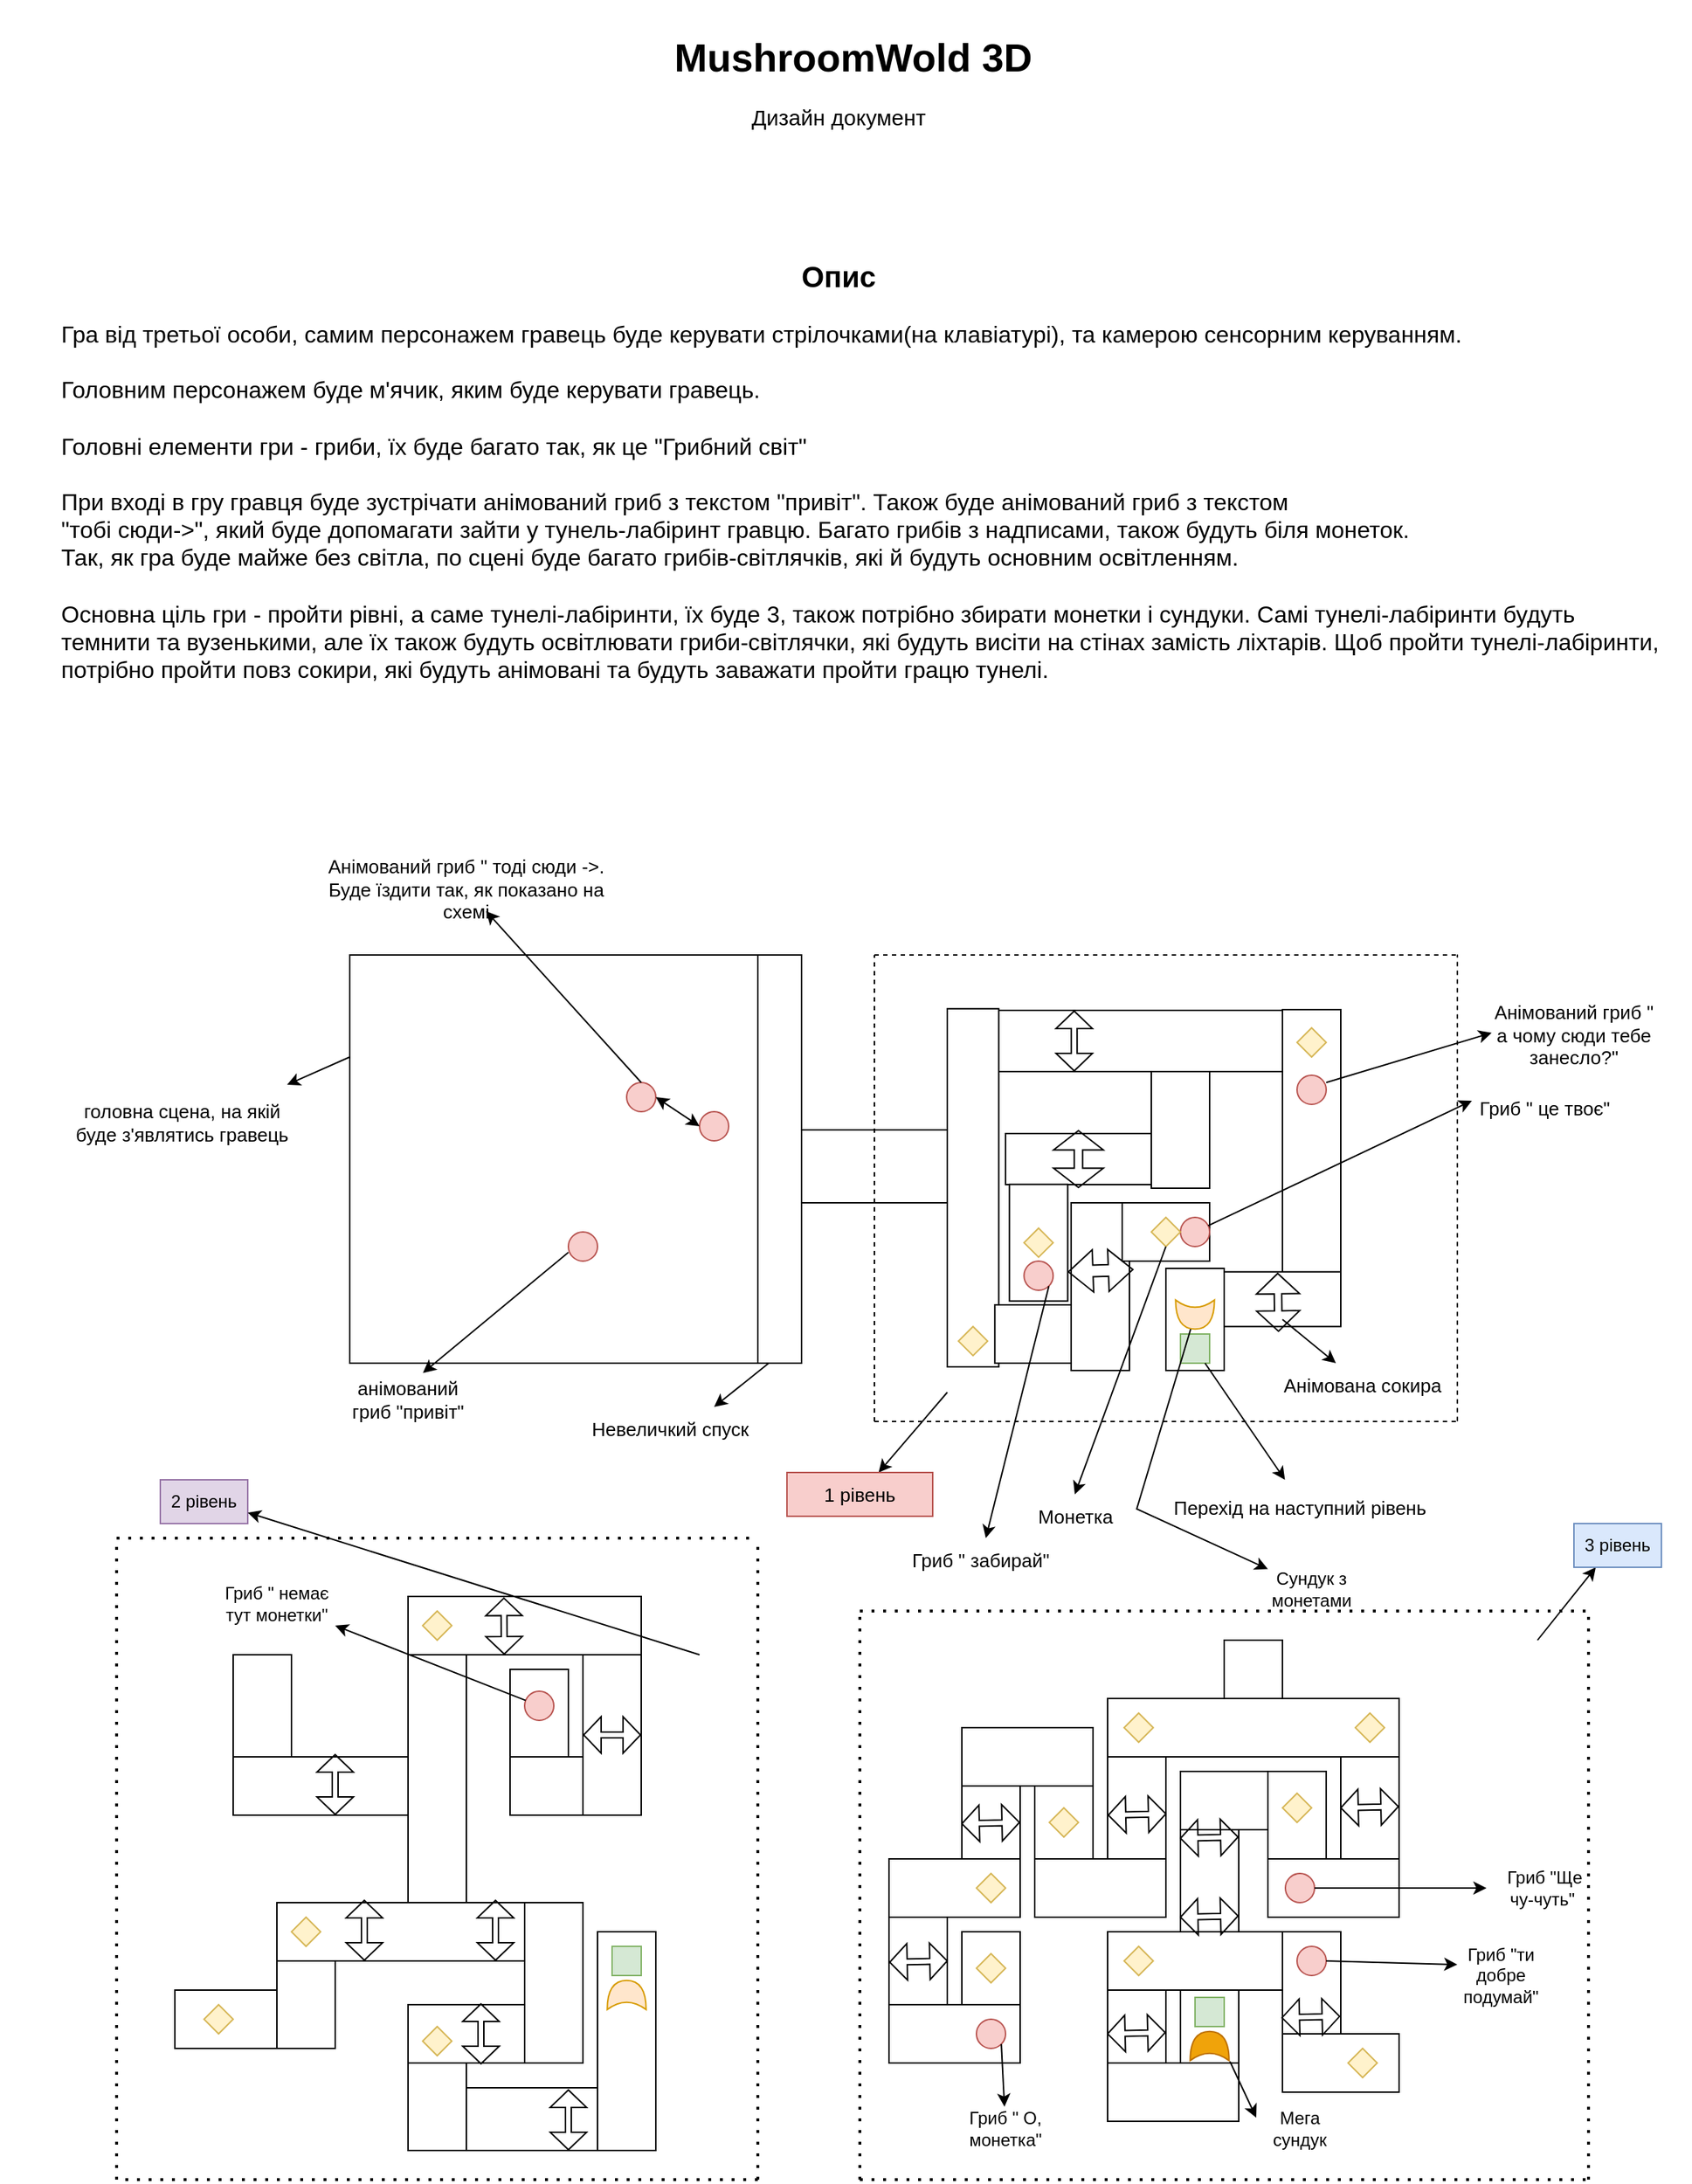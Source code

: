 <mxfile version="20.3.0" type="device"><diagram id="hk_jFiQGA3fnHgNuWJDx" name="Основне"><mxGraphModel dx="1422" dy="865" grid="1" gridSize="10" guides="1" tooltips="1" connect="1" arrows="1" fold="1" page="1" pageScale="1" pageWidth="1200" pageHeight="1600" background="none" math="0" shadow="0"><root><mxCell id="0"/><mxCell id="1" parent="0"/><mxCell id="L-1aXi9yGJVHeCniNdo0-119" value="" style="rounded=0;whiteSpace=wrap;html=1;" vertex="1" parent="1"><mxGeometry x="685" y="758" width="197" height="42" as="geometry"/></mxCell><mxCell id="Vra5WEixRsmqtFBueTTN-5" value="&lt;h1&gt;&lt;font style=&quot;font-size: 27px;&quot;&gt;MushroomWold 3D&lt;/font&gt;&lt;/h1&gt;" style="text;html=1;align=center;verticalAlign=middle;resizable=0;points=[];autosize=1;" parent="1" vertex="1"><mxGeometry x="450" y="65" width="270" height="80" as="geometry"/></mxCell><mxCell id="Vra5WEixRsmqtFBueTTN-6" value="&lt;h2&gt;&lt;font style=&quot;font-size: 20px;&quot;&gt;Опис&lt;/font&gt;&lt;/h2&gt;" style="text;html=1;align=center;verticalAlign=middle;resizable=0;points=[];autosize=1;strokeColor=none;fillColor=none;" parent="1" vertex="1"><mxGeometry x="540" y="220" width="70" height="70" as="geometry"/></mxCell><mxCell id="Vra5WEixRsmqtFBueTTN-7" value="&lt;span style=&quot;font-size: 16px;&quot;&gt;Гра від третьої особи, самим персонажем гравець буде керувати стрілочками(на клавіатурі), та камерою сенсорним керуванням.&amp;nbsp;&lt;br&gt;&lt;br&gt;&lt;/span&gt;&lt;div style=&quot;&quot;&gt;&lt;span style=&quot;font-size: 16px; background-color: initial;&quot;&gt;Головним персонажем буде м'ячик, яким буде керувати гравець.&amp;nbsp;&lt;/span&gt;&lt;/div&gt;&lt;font style=&quot;&quot;&gt;&lt;div style=&quot;font-size: 16px;&quot;&gt;&lt;span style=&quot;background-color: initial;&quot;&gt;&lt;br&gt;&lt;/span&gt;&lt;/div&gt;&lt;span style=&quot;font-size: 16px;&quot;&gt;Головні елементи гри - гриби, їх буде багато так, як це &quot;Грибний світ&quot;&lt;br&gt;&lt;br&gt;&lt;/span&gt;&lt;div style=&quot;font-size: 16px;&quot;&gt;&lt;span style=&quot;background-color: initial;&quot;&gt;П&lt;/span&gt;&lt;span style=&quot;background-color: initial;&quot;&gt;ри вході в гру гравця&amp;nbsp;&lt;/span&gt;&lt;span style=&quot;background-color: initial;&quot;&gt;буде зустрічати анімований гриб з текстом &quot;привіт&quot;. Також буде анімований гриб з текстом&lt;/span&gt;&lt;/div&gt;&lt;div style=&quot;font-size: 16px;&quot;&gt;&lt;span style=&quot;background-color: initial;&quot;&gt;&quot;тобі сюди-&amp;gt;&quot;, який буде допомагати зайти у тунель-лабіринт гравцю. Багато грибів з надписами, також будуть біля монеток.&amp;nbsp;&lt;/span&gt;&lt;/div&gt;&lt;div style=&quot;font-size: 16px;&quot;&gt;&lt;span style=&quot;background-color: initial;&quot;&gt;Так, як гра буде майже без світла, по сцені буде багато грибів-світлячків, які й будуть&amp;nbsp;&lt;/span&gt;&lt;span style=&quot;background-color: initial;&quot;&gt;основним освітленням.&amp;nbsp;&lt;/span&gt;&lt;/div&gt;&lt;div style=&quot;font-size: 16px;&quot;&gt;&lt;span style=&quot;background-color: initial;&quot;&gt;&lt;br&gt;&lt;/span&gt;&lt;/div&gt;&lt;div style=&quot;font-size: 16px;&quot;&gt;&lt;span style=&quot;background-color: initial;&quot;&gt;Основна ціль гри - пройти рівні,&amp;nbsp;&lt;/span&gt;&lt;span style=&quot;background-color: initial;&quot;&gt;а саме тунелі-лабіринти, їх буде 3, також потрібно збирати монетки і сундуки. Самі тунелі-лабіринти будуть&amp;nbsp;&lt;/span&gt;&lt;/div&gt;&lt;div style=&quot;font-size: 16px;&quot;&gt;&lt;span style=&quot;background-color: initial;&quot;&gt;темнити та вузенькими, але їх також будуть освітлювати&amp;nbsp;&lt;/span&gt;&lt;span style=&quot;background-color: initial;&quot;&gt;гриби-світлячки, які будуть висіти на стінах замість ліхтарів. Щоб пройти тунелі-лабіринти,&amp;nbsp;&lt;/span&gt;&lt;/div&gt;&lt;div style=&quot;font-size: 16px;&quot;&gt;&lt;span style=&quot;background-color: initial;&quot;&gt;потрібно пройти повз сокири, які будуть анімовані та будуть&amp;nbsp;&lt;/span&gt;&lt;span style=&quot;background-color: initial;&quot;&gt;заважати пройти грацю тунелі.&amp;nbsp;&lt;/span&gt;&lt;/div&gt;&lt;div style=&quot;font-size: 16px;&quot;&gt;&lt;span style=&quot;background-color: initial;&quot;&gt;&lt;br&gt;&lt;/span&gt;&lt;/div&gt;&lt;div style=&quot;font-size: 16px;&quot;&gt;&lt;br&gt;&lt;/div&gt;&lt;div style=&quot;&quot;&gt;&lt;span style=&quot;font-size: 16px;&quot;&gt;&lt;br&gt;&lt;/span&gt;&lt;/div&gt;&lt;div style=&quot;&quot;&gt;&lt;br&gt;&lt;/div&gt;&lt;/font&gt;" style="text;html=1;align=left;verticalAlign=middle;resizable=0;points=[];autosize=1;strokeColor=none;fillColor=none;perimeterSpacing=1;strokeWidth=4;" parent="1" vertex="1"><mxGeometry x="40" y="280" width="1120" height="330" as="geometry"/></mxCell><mxCell id="Kgt8xHqSm8C19GD0FVf1-1" value="&lt;font style=&quot;font-size: 15px;&quot;&gt;Дизайн документ&lt;/font&gt;" style="text;html=1;strokeColor=none;fillColor=none;align=center;verticalAlign=middle;whiteSpace=wrap;rounded=0;rotation=0;" parent="1" vertex="1"><mxGeometry x="512.5" y="130" width="125" height="30" as="geometry"/></mxCell><mxCell id="p2MWGLM-fJUl-QQl_sbs-2" value="" style="whiteSpace=wrap;html=1;fontSize=27;" parent="1" vertex="1"><mxGeometry x="240" y="720" width="280" height="280" as="geometry"/></mxCell><mxCell id="p2MWGLM-fJUl-QQl_sbs-3" value="&lt;font style=&quot;font-size: 13px;&quot;&gt;головна сцена, на якій&lt;br style=&quot;font-size: 13px;&quot;&gt;буде з'являтись гравець&lt;/font&gt;" style="text;html=1;strokeColor=none;fillColor=none;align=center;verticalAlign=middle;whiteSpace=wrap;rounded=0;fontSize=13;" parent="1" vertex="1"><mxGeometry y="807.05" width="250" height="55" as="geometry"/></mxCell><mxCell id="p2MWGLM-fJUl-QQl_sbs-4" value="" style="whiteSpace=wrap;html=1;fontSize=27;" parent="1" vertex="1"><mxGeometry x="520" y="720" width="30" height="280" as="geometry"/></mxCell><mxCell id="p2MWGLM-fJUl-QQl_sbs-5" value="" style="whiteSpace=wrap;html=1;fontSize=27;" parent="1" vertex="1"><mxGeometry x="550" y="840" width="100" height="50" as="geometry"/></mxCell><mxCell id="p2MWGLM-fJUl-QQl_sbs-6" value="" style="whiteSpace=wrap;html=1;fontSize=27;rotation=-90;" parent="1" vertex="1"><mxGeometry x="544.85" y="862.05" width="245.62" height="35.3" as="geometry"/></mxCell><mxCell id="p2MWGLM-fJUl-QQl_sbs-8" value="" style="whiteSpace=wrap;html=1;fontSize=27;" parent="1" vertex="1"><mxGeometry x="682.65" y="960" width="60" height="40" as="geometry"/></mxCell><mxCell id="p2MWGLM-fJUl-QQl_sbs-9" value="" style="whiteSpace=wrap;html=1;fontSize=27;rotation=-90;" parent="1" vertex="1"><mxGeometry x="697.5" y="927.5" width="115" height="40" as="geometry"/></mxCell><mxCell id="p2MWGLM-fJUl-QQl_sbs-11" value="" style="shape=flexArrow;endArrow=classic;startArrow=classic;html=1;rounded=0;fontSize=27;entryX=0.602;entryY=1.071;entryDx=0;entryDy=0;entryPerimeter=0;exitX=0.25;exitY=1;exitDx=0;exitDy=0;width=8;startSize=5.269;endSize=5.269;endWidth=19.755;" parent="1" source="p2MWGLM-fJUl-QQl_sbs-15" target="p2MWGLM-fJUl-QQl_sbs-9" edge="1"><mxGeometry width="100" height="100" relative="1" as="geometry"><mxPoint x="730" y="940" as="sourcePoint"/><mxPoint x="780" y="932" as="targetPoint"/></mxGeometry></mxCell><mxCell id="p2MWGLM-fJUl-QQl_sbs-12" value="" style="whiteSpace=wrap;html=1;fontSize=27;" parent="1" vertex="1"><mxGeometry x="770" y="890" width="60" height="40" as="geometry"/></mxCell><mxCell id="p2MWGLM-fJUl-QQl_sbs-14" value="" style="whiteSpace=wrap;html=1;fontSize=27;" parent="1" vertex="1"><mxGeometry x="690" y="842.5" width="100" height="35" as="geometry"/></mxCell><mxCell id="p2MWGLM-fJUl-QQl_sbs-15" value="" style="whiteSpace=wrap;html=1;fontSize=27;rotation=-90;" parent="1" vertex="1"><mxGeometry x="672.65" y="897.35" width="80" height="40" as="geometry"/></mxCell><mxCell id="p2MWGLM-fJUl-QQl_sbs-16" value="" style="whiteSpace=wrap;html=1;fontSize=27;rotation=-90;" parent="1" vertex="1"><mxGeometry x="810" y="827.5" width="180" height="40" as="geometry"/></mxCell><mxCell id="p2MWGLM-fJUl-QQl_sbs-17" value="" style="whiteSpace=wrap;html=1;fontSize=27;" parent="1" vertex="1"><mxGeometry x="840" y="937.35" width="80" height="37.5" as="geometry"/></mxCell><mxCell id="p2MWGLM-fJUl-QQl_sbs-18" value="" style="whiteSpace=wrap;html=1;fontSize=27;rotation=-90;" parent="1" vertex="1"><mxGeometry x="785" y="950" width="70" height="40" as="geometry"/></mxCell><mxCell id="p2MWGLM-fJUl-QQl_sbs-19" value="" style="whiteSpace=wrap;html=1;aspect=fixed;fontSize=27;fillColor=#d5e8d4;strokeColor=#82b366;" parent="1" vertex="1"><mxGeometry x="810" y="980" width="20" height="20" as="geometry"/></mxCell><mxCell id="p2MWGLM-fJUl-QQl_sbs-20" value="" style="endArrow=classic;html=1;rounded=0;fontSize=27;" parent="1" source="p2MWGLM-fJUl-QQl_sbs-19" target="p2MWGLM-fJUl-QQl_sbs-21" edge="1"><mxGeometry width="50" height="50" relative="1" as="geometry"><mxPoint x="820" y="1040" as="sourcePoint"/><mxPoint x="860" y="1080" as="targetPoint"/></mxGeometry></mxCell><mxCell id="p2MWGLM-fJUl-QQl_sbs-21" value="&lt;font style=&quot;font-size: 13px;&quot;&gt;Перехід на наступний рівень&lt;/font&gt;" style="text;html=1;strokeColor=none;fillColor=none;align=center;verticalAlign=middle;whiteSpace=wrap;rounded=0;fontSize=27;" parent="1" vertex="1"><mxGeometry x="800" y="1080" width="184" height="30" as="geometry"/></mxCell><mxCell id="p2MWGLM-fJUl-QQl_sbs-22" value="" style="shape=flexArrow;endArrow=classic;startArrow=classic;html=1;rounded=0;fontSize=13;endWidth=27.429;endSize=4.097;startWidth=27.429;startSize=4.097;width=5.714;" parent="1" edge="1"><mxGeometry width="100" height="100" relative="1" as="geometry"><mxPoint x="740" y="880" as="sourcePoint"/><mxPoint x="740" y="840" as="targetPoint"/></mxGeometry></mxCell><mxCell id="p2MWGLM-fJUl-QQl_sbs-23" value="" style="shape=flexArrow;endArrow=classic;startArrow=classic;html=1;rounded=0;fontSize=13;entryX=0.459;entryY=0.017;entryDx=0;entryDy=0;entryPerimeter=0;exitX=0.466;exitY=1.099;exitDx=0;exitDy=0;exitPerimeter=0;endWidth=23.429;endSize=4.32;startWidth=23.429;startSize=4.32;width=5.143;" parent="1" source="p2MWGLM-fJUl-QQl_sbs-17" target="p2MWGLM-fJUl-QQl_sbs-17" edge="1"><mxGeometry width="100" height="100" relative="1" as="geometry"><mxPoint x="710" y="950" as="sourcePoint"/><mxPoint x="810" y="850" as="targetPoint"/></mxGeometry></mxCell><mxCell id="p2MWGLM-fJUl-QQl_sbs-24" value="" style="endArrow=classic;html=1;rounded=0;fontSize=13;" parent="1" target="p2MWGLM-fJUl-QQl_sbs-25" edge="1"><mxGeometry width="50" height="50" relative="1" as="geometry"><mxPoint x="880" y="970" as="sourcePoint"/><mxPoint x="930" y="1020" as="targetPoint"/></mxGeometry></mxCell><mxCell id="p2MWGLM-fJUl-QQl_sbs-25" value="Анімована сокира" style="text;html=1;strokeColor=none;fillColor=none;align=center;verticalAlign=middle;whiteSpace=wrap;rounded=0;fontSize=13;" parent="1" vertex="1"><mxGeometry x="870" y="1000" width="130" height="30" as="geometry"/></mxCell><mxCell id="p2MWGLM-fJUl-QQl_sbs-26" value="" style="endArrow=none;dashed=1;html=1;rounded=0;fontSize=13;" parent="1" edge="1"><mxGeometry width="50" height="50" relative="1" as="geometry"><mxPoint x="600" y="1040" as="sourcePoint"/><mxPoint x="600" y="720" as="targetPoint"/></mxGeometry></mxCell><mxCell id="p2MWGLM-fJUl-QQl_sbs-27" value="" style="endArrow=none;dashed=1;html=1;rounded=0;fontSize=13;" parent="1" edge="1"><mxGeometry width="50" height="50" relative="1" as="geometry"><mxPoint x="600" y="1040" as="sourcePoint"/><mxPoint x="1000" y="1040" as="targetPoint"/></mxGeometry></mxCell><mxCell id="p2MWGLM-fJUl-QQl_sbs-28" value="" style="endArrow=none;dashed=1;html=1;rounded=0;fontSize=13;" parent="1" edge="1"><mxGeometry width="50" height="50" relative="1" as="geometry"><mxPoint x="1000" y="1039.7" as="sourcePoint"/><mxPoint x="1000" y="719.7" as="targetPoint"/></mxGeometry></mxCell><mxCell id="p2MWGLM-fJUl-QQl_sbs-29" value="" style="endArrow=none;dashed=1;html=1;rounded=0;fontSize=13;" parent="1" edge="1"><mxGeometry width="50" height="50" relative="1" as="geometry"><mxPoint x="600" y="720" as="sourcePoint"/><mxPoint x="1000" y="720" as="targetPoint"/></mxGeometry></mxCell><mxCell id="p2MWGLM-fJUl-QQl_sbs-30" value="" style="endArrow=classic;html=1;rounded=0;fontSize=13;" parent="1" target="p2MWGLM-fJUl-QQl_sbs-31" edge="1"><mxGeometry width="50" height="50" relative="1" as="geometry"><mxPoint x="650" y="1020" as="sourcePoint"/><mxPoint x="610" y="1090" as="targetPoint"/></mxGeometry></mxCell><mxCell id="p2MWGLM-fJUl-QQl_sbs-31" value="1 рівень" style="text;html=1;strokeColor=#b85450;fillColor=#f8cecc;align=center;verticalAlign=middle;whiteSpace=wrap;rounded=0;fontSize=13;" parent="1" vertex="1"><mxGeometry x="540" y="1075" width="100" height="30" as="geometry"/></mxCell><mxCell id="p2MWGLM-fJUl-QQl_sbs-32" value="" style="endArrow=classic;html=1;rounded=0;fontSize=13;exitX=0.25;exitY=1;exitDx=0;exitDy=0;entryX=0.75;entryY=0;entryDx=0;entryDy=0;" parent="1" source="p2MWGLM-fJUl-QQl_sbs-4" target="p2MWGLM-fJUl-QQl_sbs-33" edge="1"><mxGeometry width="50" height="50" relative="1" as="geometry"><mxPoint x="530" y="1040" as="sourcePoint"/><mxPoint x="490" y="1030" as="targetPoint"/></mxGeometry></mxCell><mxCell id="p2MWGLM-fJUl-QQl_sbs-33" value="Невеличкий спуск&lt;br&gt;" style="text;html=1;strokeColor=none;fillColor=none;align=center;verticalAlign=middle;whiteSpace=wrap;rounded=0;fontSize=13;" parent="1" vertex="1"><mxGeometry x="400" y="1030" width="120" height="30" as="geometry"/></mxCell><mxCell id="p2MWGLM-fJUl-QQl_sbs-34" value="" style="ellipse;whiteSpace=wrap;html=1;aspect=fixed;fontSize=24;fillColor=#f8cecc;strokeColor=#b85450;" parent="1" vertex="1"><mxGeometry x="390" y="910" width="20" height="20" as="geometry"/></mxCell><mxCell id="p2MWGLM-fJUl-QQl_sbs-35" value="" style="endArrow=classic;html=1;rounded=0;fontSize=13;entryX=0.788;entryY=0.036;entryDx=0;entryDy=0;entryPerimeter=0;exitX=0;exitY=0.25;exitDx=0;exitDy=0;" parent="1" source="p2MWGLM-fJUl-QQl_sbs-2" target="p2MWGLM-fJUl-QQl_sbs-3" edge="1"><mxGeometry width="50" height="50" relative="1" as="geometry"><mxPoint x="140" y="780" as="sourcePoint"/><mxPoint x="190" y="730" as="targetPoint"/></mxGeometry></mxCell><mxCell id="p2MWGLM-fJUl-QQl_sbs-36" value="" style="ellipse;whiteSpace=wrap;html=1;aspect=fixed;fontSize=24;fillColor=#f8cecc;strokeColor=#b85450;" parent="1" vertex="1"><mxGeometry x="430" y="807.5" width="20" height="20" as="geometry"/></mxCell><mxCell id="p2MWGLM-fJUl-QQl_sbs-38" value="" style="ellipse;whiteSpace=wrap;html=1;aspect=fixed;fontSize=24;fillColor=#f8cecc;strokeColor=#b85450;" parent="1" vertex="1"><mxGeometry x="480" y="827.5" width="20" height="20" as="geometry"/></mxCell><mxCell id="p2MWGLM-fJUl-QQl_sbs-39" value="" style="endArrow=classic;startArrow=classic;html=1;rounded=0;fontSize=13;exitX=1;exitY=0.5;exitDx=0;exitDy=0;entryX=0;entryY=0.5;entryDx=0;entryDy=0;" parent="1" source="p2MWGLM-fJUl-QQl_sbs-36" target="p2MWGLM-fJUl-QQl_sbs-38" edge="1"><mxGeometry width="50" height="50" relative="1" as="geometry"><mxPoint x="380" y="860" as="sourcePoint"/><mxPoint x="420" y="810" as="targetPoint"/></mxGeometry></mxCell><mxCell id="p2MWGLM-fJUl-QQl_sbs-40" value="" style="endArrow=classic;html=1;rounded=0;fontSize=13;exitX=0;exitY=0.25;exitDx=0;exitDy=0;entryX=0.602;entryY=-0.11;entryDx=0;entryDy=0;entryPerimeter=0;" parent="1" target="p2MWGLM-fJUl-QQl_sbs-41" edge="1"><mxGeometry width="50" height="50" relative="1" as="geometry"><mxPoint x="390" y="924.01" as="sourcePoint"/><mxPoint x="310" y="1040" as="targetPoint"/></mxGeometry></mxCell><mxCell id="p2MWGLM-fJUl-QQl_sbs-41" value="анімований гриб &quot;привіт&quot;" style="text;html=1;strokeColor=none;fillColor=none;align=center;verticalAlign=middle;whiteSpace=wrap;rounded=0;fontSize=13;" parent="1" vertex="1"><mxGeometry x="230" y="1010" width="100" height="30" as="geometry"/></mxCell><mxCell id="p2MWGLM-fJUl-QQl_sbs-42" value="" style="endArrow=classic;html=1;rounded=0;fontSize=13;exitX=0.5;exitY=0;exitDx=0;exitDy=0;" parent="1" source="p2MWGLM-fJUl-QQl_sbs-36" target="p2MWGLM-fJUl-QQl_sbs-43" edge="1"><mxGeometry width="50" height="50" relative="1" as="geometry"><mxPoint x="350" y="710" as="sourcePoint"/><mxPoint x="340" y="630" as="targetPoint"/></mxGeometry></mxCell><mxCell id="p2MWGLM-fJUl-QQl_sbs-43" value="Анімований гриб &quot; тоді сюди -&amp;gt;. Буде їздити так, як показано на схемі" style="text;html=1;strokeColor=none;fillColor=none;align=center;verticalAlign=middle;whiteSpace=wrap;rounded=0;fontSize=13;" parent="1" vertex="1"><mxGeometry x="220" y="660" width="200" height="30" as="geometry"/></mxCell><mxCell id="p2MWGLM-fJUl-QQl_sbs-45" value="" style="ellipse;whiteSpace=wrap;html=1;aspect=fixed;fontSize=13;fillColor=#f8cecc;strokeColor=#b85450;" parent="1" vertex="1"><mxGeometry x="810" y="900" width="20" height="20" as="geometry"/></mxCell><mxCell id="p2MWGLM-fJUl-QQl_sbs-46" value="" style="endArrow=classic;html=1;rounded=0;fontSize=13;entryX=0;entryY=0.75;entryDx=0;entryDy=0;" parent="1" source="p2MWGLM-fJUl-QQl_sbs-45" edge="1"><mxGeometry width="50" height="50" relative="1" as="geometry"><mxPoint x="840" y="920" as="sourcePoint"/><mxPoint x="1010" y="820" as="targetPoint"/></mxGeometry></mxCell><mxCell id="p2MWGLM-fJUl-QQl_sbs-47" value="Гриб &quot; це твоє&quot;" style="text;html=1;strokeColor=none;fillColor=none;align=center;verticalAlign=middle;whiteSpace=wrap;rounded=0;fontSize=13;" parent="1" vertex="1"><mxGeometry x="1010" y="810" width="100" height="30" as="geometry"/></mxCell><mxCell id="p2MWGLM-fJUl-QQl_sbs-48" value="" style="rhombus;whiteSpace=wrap;html=1;fontSize=13;fillColor=#fff2cc;strokeColor=#d6b656;" parent="1" vertex="1"><mxGeometry x="790" y="900" width="20" height="20" as="geometry"/></mxCell><mxCell id="p2MWGLM-fJUl-QQl_sbs-50" value="" style="endArrow=classic;html=1;rounded=0;fontSize=13;exitX=0.5;exitY=1;exitDx=0;exitDy=0;entryX=0.5;entryY=0;entryDx=0;entryDy=0;" parent="1" source="p2MWGLM-fJUl-QQl_sbs-48" target="p2MWGLM-fJUl-QQl_sbs-51" edge="1"><mxGeometry width="50" height="50" relative="1" as="geometry"><mxPoint x="720" y="970" as="sourcePoint"/><mxPoint x="740" y="1090" as="targetPoint"/></mxGeometry></mxCell><mxCell id="p2MWGLM-fJUl-QQl_sbs-51" value="Монетка" style="text;html=1;strokeColor=none;fillColor=none;align=center;verticalAlign=middle;whiteSpace=wrap;rounded=0;fontSize=13;" parent="1" vertex="1"><mxGeometry x="707.5" y="1090" width="60" height="30" as="geometry"/></mxCell><mxCell id="p2MWGLM-fJUl-QQl_sbs-52" value="" style="rhombus;whiteSpace=wrap;html=1;fontSize=13;fillColor=#fff2cc;strokeColor=#d6b656;" parent="1" vertex="1"><mxGeometry x="702.65" y="907.35" width="20" height="20" as="geometry"/></mxCell><mxCell id="p2MWGLM-fJUl-QQl_sbs-53" value="" style="ellipse;whiteSpace=wrap;html=1;aspect=fixed;fontSize=13;fillColor=#f8cecc;strokeColor=#b85450;" parent="1" vertex="1"><mxGeometry x="702.65" y="930" width="20" height="20" as="geometry"/></mxCell><mxCell id="p2MWGLM-fJUl-QQl_sbs-54" value="Гриб &quot; забирай&quot;" style="text;html=1;strokeColor=none;fillColor=none;align=center;verticalAlign=middle;whiteSpace=wrap;rounded=0;fontSize=13;" parent="1" vertex="1"><mxGeometry x="622.65" y="1120" width="100" height="30" as="geometry"/></mxCell><mxCell id="p2MWGLM-fJUl-QQl_sbs-55" value="" style="endArrow=classic;html=1;rounded=0;fontSize=13;exitX=1;exitY=1;exitDx=0;exitDy=0;" parent="1" source="p2MWGLM-fJUl-QQl_sbs-53" target="p2MWGLM-fJUl-QQl_sbs-54" edge="1"><mxGeometry width="50" height="50" relative="1" as="geometry"><mxPoint x="720" y="970" as="sourcePoint"/><mxPoint x="770" y="920" as="targetPoint"/></mxGeometry></mxCell><mxCell id="p2MWGLM-fJUl-QQl_sbs-57" value="" style="ellipse;whiteSpace=wrap;html=1;aspect=fixed;fontSize=13;fillColor=#f8cecc;strokeColor=#b85450;" parent="1" vertex="1"><mxGeometry x="890" y="802.5" width="20" height="20" as="geometry"/></mxCell><mxCell id="p2MWGLM-fJUl-QQl_sbs-58" value="" style="endArrow=classic;html=1;rounded=0;fontSize=13;entryX=0.196;entryY=1.114;entryDx=0;entryDy=0;entryPerimeter=0;" parent="1" edge="1"><mxGeometry width="50" height="50" relative="1" as="geometry"><mxPoint x="910" y="807.5" as="sourcePoint"/><mxPoint x="1023.52" y="773.42" as="targetPoint"/></mxGeometry></mxCell><mxCell id="p2MWGLM-fJUl-QQl_sbs-59" value="Анімований гриб &quot; а чому сюди тебе занесло?&quot;" style="text;html=1;strokeColor=none;fillColor=none;align=center;verticalAlign=middle;whiteSpace=wrap;rounded=0;fontSize=13;" parent="1" vertex="1"><mxGeometry x="1020" y="760" width="120" height="30" as="geometry"/></mxCell><mxCell id="L-1aXi9yGJVHeCniNdo0-1" value="" style="rounded=0;whiteSpace=wrap;html=1;rotation=90;" vertex="1" parent="1"><mxGeometry x="145" y="1215" width="70" height="40" as="geometry"/></mxCell><mxCell id="L-1aXi9yGJVHeCniNdo0-2" value="" style="rounded=0;whiteSpace=wrap;html=1;" vertex="1" parent="1"><mxGeometry x="160" y="1270" width="120" height="40" as="geometry"/></mxCell><mxCell id="L-1aXi9yGJVHeCniNdo0-3" value="" style="rounded=0;whiteSpace=wrap;html=1;rotation=90;" vertex="1" parent="1"><mxGeometry x="145" y="1215" width="70" height="40" as="geometry"/></mxCell><mxCell id="L-1aXi9yGJVHeCniNdo0-5" value="" style="shape=xor;whiteSpace=wrap;html=1;rotation=90;fillColor=#ffe6cc;strokeColor=#d79b00;" vertex="1" parent="1"><mxGeometry x="810" y="953.33" width="20" height="26.67" as="geometry"/></mxCell><mxCell id="L-1aXi9yGJVHeCniNdo0-7" value="" style="endArrow=classic;html=1;rounded=0;fontSize=27;" edge="1" parent="1" source="L-1aXi9yGJVHeCniNdo0-5" target="L-1aXi9yGJVHeCniNdo0-8"><mxGeometry width="50" height="50" relative="1" as="geometry"><mxPoint x="836.857" y="1010" as="sourcePoint"/><mxPoint x="860" y="1150" as="targetPoint"/><Array as="points"><mxPoint x="780" y="1100"/></Array></mxGeometry></mxCell><mxCell id="L-1aXi9yGJVHeCniNdo0-8" value="Сундук з монетами" style="text;html=1;strokeColor=none;fillColor=none;align=center;verticalAlign=middle;whiteSpace=wrap;rounded=0;" vertex="1" parent="1"><mxGeometry x="870" y="1140" width="60" height="30" as="geometry"/></mxCell><mxCell id="L-1aXi9yGJVHeCniNdo0-9" value="" style="rounded=0;whiteSpace=wrap;html=1;" vertex="1" parent="1"><mxGeometry x="280" y="1200" width="40" height="170" as="geometry"/></mxCell><mxCell id="L-1aXi9yGJVHeCniNdo0-10" value="" style="shape=flexArrow;endArrow=classic;startArrow=classic;html=1;rounded=0;entryX=0.583;entryY=-0.05;entryDx=0;entryDy=0;entryPerimeter=0;endWidth=20;endSize=3.66;startWidth=20;startSize=3.66;width=4;" edge="1" parent="1" target="L-1aXi9yGJVHeCniNdo0-2"><mxGeometry width="100" height="100" relative="1" as="geometry"><mxPoint x="230" y="1310" as="sourcePoint"/><mxPoint x="330" y="1270" as="targetPoint"/></mxGeometry></mxCell><mxCell id="L-1aXi9yGJVHeCniNdo0-11" value="" style="rounded=0;whiteSpace=wrap;html=1;" vertex="1" parent="1"><mxGeometry x="280" y="1160" width="160" height="40" as="geometry"/></mxCell><mxCell id="L-1aXi9yGJVHeCniNdo0-12" value="" style="rounded=0;whiteSpace=wrap;html=1;" vertex="1" parent="1"><mxGeometry x="400" y="1200" width="40" height="110" as="geometry"/></mxCell><mxCell id="L-1aXi9yGJVHeCniNdo0-13" value="" style="rounded=0;whiteSpace=wrap;html=1;" vertex="1" parent="1"><mxGeometry x="350" y="1270" width="50" height="40" as="geometry"/></mxCell><mxCell id="L-1aXi9yGJVHeCniNdo0-14" value="" style="rounded=0;whiteSpace=wrap;html=1;" vertex="1" parent="1"><mxGeometry x="350" y="1210" width="40" height="60" as="geometry"/></mxCell><mxCell id="L-1aXi9yGJVHeCniNdo0-15" value="" style="rounded=0;whiteSpace=wrap;html=1;" vertex="1" parent="1"><mxGeometry x="190" y="1370" width="170" height="40" as="geometry"/></mxCell><mxCell id="L-1aXi9yGJVHeCniNdo0-16" value="" style="rounded=0;whiteSpace=wrap;html=1;" vertex="1" parent="1"><mxGeometry x="360" y="1370" width="40" height="110" as="geometry"/></mxCell><mxCell id="L-1aXi9yGJVHeCniNdo0-17" value="" style="rounded=0;whiteSpace=wrap;html=1;" vertex="1" parent="1"><mxGeometry x="280" y="1440" width="80" height="40" as="geometry"/></mxCell><mxCell id="L-1aXi9yGJVHeCniNdo0-18" value="" style="rounded=0;whiteSpace=wrap;html=1;" vertex="1" parent="1"><mxGeometry x="280" y="1480" width="40" height="60" as="geometry"/></mxCell><mxCell id="L-1aXi9yGJVHeCniNdo0-21" value="" style="rounded=0;whiteSpace=wrap;html=1;" vertex="1" parent="1"><mxGeometry x="190" y="1410" width="40" height="60" as="geometry"/></mxCell><mxCell id="L-1aXi9yGJVHeCniNdo0-22" value="" style="rounded=0;whiteSpace=wrap;html=1;" vertex="1" parent="1"><mxGeometry x="120" y="1430" width="70" height="40" as="geometry"/></mxCell><mxCell id="L-1aXi9yGJVHeCniNdo0-23" value="" style="rounded=0;whiteSpace=wrap;html=1;" vertex="1" parent="1"><mxGeometry x="320" y="1497" width="90" height="43" as="geometry"/></mxCell><mxCell id="L-1aXi9yGJVHeCniNdo0-24" value="" style="rounded=0;whiteSpace=wrap;html=1;" vertex="1" parent="1"><mxGeometry x="410" y="1390" width="40" height="150" as="geometry"/></mxCell><mxCell id="L-1aXi9yGJVHeCniNdo0-19" value="" style="whiteSpace=wrap;html=1;aspect=fixed;fontSize=27;fillColor=#d5e8d4;strokeColor=#82b366;" vertex="1" parent="1"><mxGeometry x="420" y="1400" width="20" height="20" as="geometry"/></mxCell><mxCell id="L-1aXi9yGJVHeCniNdo0-20" value="" style="shape=xor;whiteSpace=wrap;html=1;rotation=-90;fillColor=#ffe6cc;strokeColor=#d79b00;" vertex="1" parent="1"><mxGeometry x="420" y="1420.0" width="20" height="26.67" as="geometry"/></mxCell><mxCell id="L-1aXi9yGJVHeCniNdo0-29" value="" style="shape=flexArrow;endArrow=classic;startArrow=classic;html=1;rounded=0;entryX=0.411;entryY=0.017;entryDx=0;entryDy=0;entryPerimeter=0;endWidth=20;endSize=3.66;startWidth=20;startSize=3.66;width=4;" edge="1" parent="1" target="L-1aXi9yGJVHeCniNdo0-11"><mxGeometry width="100" height="100" relative="1" as="geometry"><mxPoint x="346" y="1200" as="sourcePoint"/><mxPoint x="330.0" y="1160.0" as="targetPoint"/></mxGeometry></mxCell><mxCell id="L-1aXi9yGJVHeCniNdo0-30" value="" style="shape=flexArrow;endArrow=classic;startArrow=classic;html=1;rounded=0;entryX=0;entryY=0.5;entryDx=0;entryDy=0;endWidth=20;endSize=3.66;startWidth=20;startSize=3.66;width=4;exitX=1;exitY=0.5;exitDx=0;exitDy=0;" edge="1" parent="1" source="L-1aXi9yGJVHeCniNdo0-12" target="L-1aXi9yGJVHeCniNdo0-12"><mxGeometry width="100" height="100" relative="1" as="geometry"><mxPoint x="250" y="1330" as="sourcePoint"/><mxPoint x="249.96" y="1288.0" as="targetPoint"/></mxGeometry></mxCell><mxCell id="L-1aXi9yGJVHeCniNdo0-31" value="" style="shape=flexArrow;endArrow=classic;startArrow=classic;html=1;rounded=0;entryX=0.583;entryY=-0.05;entryDx=0;entryDy=0;entryPerimeter=0;endWidth=20;endSize=3.66;startWidth=20;startSize=3.66;width=4;" edge="1" parent="1"><mxGeometry width="100" height="100" relative="1" as="geometry"><mxPoint x="250.04" y="1410" as="sourcePoint"/><mxPoint x="250.0" y="1368.0" as="targetPoint"/></mxGeometry></mxCell><mxCell id="L-1aXi9yGJVHeCniNdo0-32" value="" style="shape=flexArrow;endArrow=classic;startArrow=classic;html=1;rounded=0;entryX=0.583;entryY=-0.05;entryDx=0;entryDy=0;entryPerimeter=0;endWidth=20;endSize=3.66;startWidth=20;startSize=3.66;width=4;" edge="1" parent="1"><mxGeometry width="100" height="100" relative="1" as="geometry"><mxPoint x="340.04" y="1410" as="sourcePoint"/><mxPoint x="340.0" y="1368.0" as="targetPoint"/></mxGeometry></mxCell><mxCell id="L-1aXi9yGJVHeCniNdo0-33" value="" style="shape=flexArrow;endArrow=classic;startArrow=classic;html=1;rounded=0;entryX=0.583;entryY=-0.05;entryDx=0;entryDy=0;entryPerimeter=0;endWidth=20;endSize=3.66;startWidth=20;startSize=3.66;width=4;" edge="1" parent="1"><mxGeometry width="100" height="100" relative="1" as="geometry"><mxPoint x="330.04" y="1481" as="sourcePoint"/><mxPoint x="330.0" y="1439.0" as="targetPoint"/></mxGeometry></mxCell><mxCell id="L-1aXi9yGJVHeCniNdo0-34" value="" style="shape=flexArrow;endArrow=classic;startArrow=classic;html=1;rounded=0;entryX=0.583;entryY=-0.05;entryDx=0;entryDy=0;entryPerimeter=0;endWidth=20;endSize=3.66;startWidth=20;startSize=3.66;width=4;" edge="1" parent="1"><mxGeometry width="100" height="100" relative="1" as="geometry"><mxPoint x="390.04" y="1540" as="sourcePoint"/><mxPoint x="390.0" y="1498.0" as="targetPoint"/></mxGeometry></mxCell><mxCell id="L-1aXi9yGJVHeCniNdo0-35" value="" style="shape=flexArrow;endArrow=classic;startArrow=classic;html=1;rounded=0;entryX=0.583;entryY=-0.05;entryDx=0;entryDy=0;entryPerimeter=0;endWidth=20;endSize=3.66;startWidth=20;startSize=3.66;width=4;" edge="1" parent="1"><mxGeometry width="100" height="100" relative="1" as="geometry"><mxPoint x="737.12" y="800" as="sourcePoint"/><mxPoint x="737.08" y="758.0" as="targetPoint"/></mxGeometry></mxCell><mxCell id="L-1aXi9yGJVHeCniNdo0-37" value="" style="rhombus;whiteSpace=wrap;html=1;fontSize=13;fillColor=#fff2cc;strokeColor=#d6b656;" vertex="1" parent="1"><mxGeometry x="290" y="1170" width="20" height="20" as="geometry"/></mxCell><mxCell id="L-1aXi9yGJVHeCniNdo0-39" value="" style="rhombus;whiteSpace=wrap;html=1;fontSize=13;fillColor=#fff2cc;strokeColor=#d6b656;" vertex="1" parent="1"><mxGeometry x="140" y="1440" width="20" height="20" as="geometry"/></mxCell><mxCell id="L-1aXi9yGJVHeCniNdo0-40" value="" style="rhombus;whiteSpace=wrap;html=1;fontSize=13;fillColor=#fff2cc;strokeColor=#d6b656;" vertex="1" parent="1"><mxGeometry x="200" y="1380" width="20" height="20" as="geometry"/></mxCell><mxCell id="L-1aXi9yGJVHeCniNdo0-42" value="" style="rhombus;whiteSpace=wrap;html=1;fontSize=13;fillColor=#fff2cc;strokeColor=#d6b656;" vertex="1" parent="1"><mxGeometry x="290" y="1455" width="20" height="20" as="geometry"/></mxCell><mxCell id="L-1aXi9yGJVHeCniNdo0-43" value="" style="rhombus;whiteSpace=wrap;html=1;fontSize=13;fillColor=#fff2cc;strokeColor=#d6b656;" vertex="1" parent="1"><mxGeometry x="657.66" y="974.85" width="20" height="20" as="geometry"/></mxCell><mxCell id="L-1aXi9yGJVHeCniNdo0-44" value="" style="rhombus;whiteSpace=wrap;html=1;fontSize=13;fillColor=#fff2cc;strokeColor=#d6b656;" vertex="1" parent="1"><mxGeometry x="890" y="770" width="20" height="20" as="geometry"/></mxCell><mxCell id="L-1aXi9yGJVHeCniNdo0-46" value="" style="endArrow=none;dashed=1;html=1;dashPattern=1 3;strokeWidth=2;rounded=0;" edge="1" parent="1"><mxGeometry width="50" height="50" relative="1" as="geometry"><mxPoint x="80" y="1120" as="sourcePoint"/><mxPoint x="520" y="1120" as="targetPoint"/></mxGeometry></mxCell><mxCell id="L-1aXi9yGJVHeCniNdo0-47" value="" style="endArrow=none;dashed=1;html=1;dashPattern=1 3;strokeWidth=2;rounded=0;" edge="1" parent="1"><mxGeometry width="50" height="50" relative="1" as="geometry"><mxPoint x="520" y="1560" as="sourcePoint"/><mxPoint x="520" y="1120" as="targetPoint"/></mxGeometry></mxCell><mxCell id="L-1aXi9yGJVHeCniNdo0-48" value="" style="endArrow=none;dashed=1;html=1;dashPattern=1 3;strokeWidth=2;rounded=0;" edge="1" parent="1"><mxGeometry width="50" height="50" relative="1" as="geometry"><mxPoint x="520" y="1560" as="sourcePoint"/><mxPoint x="80" y="1560" as="targetPoint"/></mxGeometry></mxCell><mxCell id="L-1aXi9yGJVHeCniNdo0-49" value="" style="endArrow=none;dashed=1;html=1;dashPattern=1 3;strokeWidth=2;rounded=0;" edge="1" parent="1"><mxGeometry width="50" height="50" relative="1" as="geometry"><mxPoint x="80" y="1560" as="sourcePoint"/><mxPoint x="80" y="1120" as="targetPoint"/></mxGeometry></mxCell><mxCell id="L-1aXi9yGJVHeCniNdo0-50" value="2 рівень" style="text;html=1;strokeColor=#9673a6;fillColor=#e1d5e7;align=center;verticalAlign=middle;whiteSpace=wrap;rounded=0;" vertex="1" parent="1"><mxGeometry x="110" y="1080" width="60" height="30" as="geometry"/></mxCell><mxCell id="L-1aXi9yGJVHeCniNdo0-52" value="" style="endArrow=classic;html=1;rounded=0;entryX=1;entryY=0.75;entryDx=0;entryDy=0;" edge="1" parent="1" target="L-1aXi9yGJVHeCniNdo0-50"><mxGeometry width="50" height="50" relative="1" as="geometry"><mxPoint x="480" y="1200" as="sourcePoint"/><mxPoint x="510" y="1230" as="targetPoint"/></mxGeometry></mxCell><mxCell id="L-1aXi9yGJVHeCniNdo0-53" value="" style="ellipse;whiteSpace=wrap;html=1;aspect=fixed;fontSize=13;fillColor=#f8cecc;strokeColor=#b85450;" vertex="1" parent="1"><mxGeometry x="360" y="1225" width="20" height="20" as="geometry"/></mxCell><mxCell id="L-1aXi9yGJVHeCniNdo0-55" value="" style="endArrow=classic;html=1;rounded=0;entryX=1;entryY=1;entryDx=0;entryDy=0;" edge="1" parent="1" source="L-1aXi9yGJVHeCniNdo0-53" target="L-1aXi9yGJVHeCniNdo0-56"><mxGeometry width="50" height="50" relative="1" as="geometry"><mxPoint x="270" y="1270" as="sourcePoint"/><mxPoint x="230" y="1170" as="targetPoint"/></mxGeometry></mxCell><mxCell id="L-1aXi9yGJVHeCniNdo0-56" value="Гриб &quot; немає тут монетки&quot;" style="text;html=1;strokeColor=none;fillColor=none;align=center;verticalAlign=middle;whiteSpace=wrap;rounded=0;" vertex="1" parent="1"><mxGeometry x="150" y="1150" width="80" height="30" as="geometry"/></mxCell><mxCell id="L-1aXi9yGJVHeCniNdo0-57" value="" style="rounded=0;whiteSpace=wrap;html=1;" vertex="1" parent="1"><mxGeometry x="840" y="1190" width="40" height="40" as="geometry"/></mxCell><mxCell id="L-1aXi9yGJVHeCniNdo0-58" value="" style="rounded=0;whiteSpace=wrap;html=1;" vertex="1" parent="1"><mxGeometry x="760" y="1230" width="200" height="40" as="geometry"/></mxCell><mxCell id="L-1aXi9yGJVHeCniNdo0-59" value="" style="rounded=0;whiteSpace=wrap;html=1;" vertex="1" parent="1"><mxGeometry x="760" y="1270" width="40" height="70" as="geometry"/></mxCell><mxCell id="L-1aXi9yGJVHeCniNdo0-60" value="" style="rounded=0;whiteSpace=wrap;html=1;" vertex="1" parent="1"><mxGeometry x="920" y="1270" width="40" height="70" as="geometry"/></mxCell><mxCell id="L-1aXi9yGJVHeCniNdo0-61" value="" style="rounded=0;whiteSpace=wrap;html=1;" vertex="1" parent="1"><mxGeometry x="710" y="1340" width="90" height="40" as="geometry"/></mxCell><mxCell id="L-1aXi9yGJVHeCniNdo0-62" value="" style="rounded=0;whiteSpace=wrap;html=1;" vertex="1" parent="1"><mxGeometry x="870" y="1340" width="90" height="40" as="geometry"/></mxCell><mxCell id="L-1aXi9yGJVHeCniNdo0-63" value="" style="rounded=0;whiteSpace=wrap;html=1;" vertex="1" parent="1"><mxGeometry x="870" y="1280" width="40" height="60" as="geometry"/></mxCell><mxCell id="L-1aXi9yGJVHeCniNdo0-64" value="" style="rounded=0;whiteSpace=wrap;html=1;" vertex="1" parent="1"><mxGeometry x="810" y="1280" width="60" height="40" as="geometry"/></mxCell><mxCell id="L-1aXi9yGJVHeCniNdo0-65" value="" style="rounded=0;whiteSpace=wrap;html=1;" vertex="1" parent="1"><mxGeometry x="810" y="1320" width="40" height="70" as="geometry"/></mxCell><mxCell id="L-1aXi9yGJVHeCniNdo0-66" value="" style="rounded=0;whiteSpace=wrap;html=1;" vertex="1" parent="1"><mxGeometry x="760" y="1390" width="120" height="40" as="geometry"/></mxCell><mxCell id="L-1aXi9yGJVHeCniNdo0-67" value="" style="rounded=0;whiteSpace=wrap;html=1;" vertex="1" parent="1"><mxGeometry x="880" y="1390" width="40" height="70" as="geometry"/></mxCell><mxCell id="L-1aXi9yGJVHeCniNdo0-68" value="" style="rounded=0;whiteSpace=wrap;html=1;" vertex="1" parent="1"><mxGeometry x="710" y="1290" width="40" height="50" as="geometry"/></mxCell><mxCell id="L-1aXi9yGJVHeCniNdo0-69" value="" style="rounded=0;whiteSpace=wrap;html=1;" vertex="1" parent="1"><mxGeometry x="660" y="1250" width="90" height="40" as="geometry"/></mxCell><mxCell id="L-1aXi9yGJVHeCniNdo0-70" value="" style="rounded=0;whiteSpace=wrap;html=1;" vertex="1" parent="1"><mxGeometry x="660" y="1290" width="40" height="50" as="geometry"/></mxCell><mxCell id="L-1aXi9yGJVHeCniNdo0-71" value="" style="rounded=0;whiteSpace=wrap;html=1;" vertex="1" parent="1"><mxGeometry x="760" y="1430" width="40" height="50" as="geometry"/></mxCell><mxCell id="L-1aXi9yGJVHeCniNdo0-72" value="" style="rounded=0;whiteSpace=wrap;html=1;" vertex="1" parent="1"><mxGeometry x="880" y="1460" width="80" height="40" as="geometry"/></mxCell><mxCell id="L-1aXi9yGJVHeCniNdo0-73" value="" style="rounded=0;whiteSpace=wrap;html=1;" vertex="1" parent="1"><mxGeometry x="760" y="1480" width="90" height="40" as="geometry"/></mxCell><mxCell id="L-1aXi9yGJVHeCniNdo0-74" value="" style="rounded=0;whiteSpace=wrap;html=1;" vertex="1" parent="1"><mxGeometry x="810" y="1430" width="40" height="50" as="geometry"/></mxCell><mxCell id="L-1aXi9yGJVHeCniNdo0-75" value="" style="whiteSpace=wrap;html=1;aspect=fixed;fontSize=27;fillColor=#d5e8d4;strokeColor=#82b366;" vertex="1" parent="1"><mxGeometry x="820" y="1435" width="20" height="20" as="geometry"/></mxCell><mxCell id="L-1aXi9yGJVHeCniNdo0-76" value="" style="rounded=0;whiteSpace=wrap;html=1;" vertex="1" parent="1"><mxGeometry x="610" y="1340" width="90" height="40" as="geometry"/></mxCell><mxCell id="L-1aXi9yGJVHeCniNdo0-77" value="" style="rounded=0;whiteSpace=wrap;html=1;" vertex="1" parent="1"><mxGeometry x="610" y="1380" width="40" height="60" as="geometry"/></mxCell><mxCell id="L-1aXi9yGJVHeCniNdo0-78" value="" style="rounded=0;whiteSpace=wrap;html=1;" vertex="1" parent="1"><mxGeometry x="610" y="1440" width="90" height="40" as="geometry"/></mxCell><mxCell id="L-1aXi9yGJVHeCniNdo0-79" value="" style="rounded=0;whiteSpace=wrap;html=1;" vertex="1" parent="1"><mxGeometry x="660" y="1390" width="40" height="50" as="geometry"/></mxCell><mxCell id="L-1aXi9yGJVHeCniNdo0-80" value="" style="shape=xor;whiteSpace=wrap;html=1;rotation=-90;fillColor=#f0a30a;strokeColor=#BD7000;fontColor=#000000;" vertex="1" parent="1"><mxGeometry x="820" y="1455.0" width="20" height="26.67" as="geometry"/></mxCell><mxCell id="L-1aXi9yGJVHeCniNdo0-83" value="" style="endArrow=classic;html=1;rounded=0;exitX=0.933;exitY=-0.025;exitDx=0;exitDy=0;exitPerimeter=0;entryX=0;entryY=0.25;entryDx=0;entryDy=0;" edge="1" parent="1" source="L-1aXi9yGJVHeCniNdo0-73" target="L-1aXi9yGJVHeCniNdo0-84"><mxGeometry width="50" height="50" relative="1" as="geometry"><mxPoint x="840" y="1520" as="sourcePoint"/><mxPoint x="870" y="1530" as="targetPoint"/></mxGeometry></mxCell><mxCell id="L-1aXi9yGJVHeCniNdo0-84" value="Мега сундук" style="text;html=1;strokeColor=none;fillColor=none;align=center;verticalAlign=middle;whiteSpace=wrap;rounded=0;" vertex="1" parent="1"><mxGeometry x="862" y="1510" width="60" height="30" as="geometry"/></mxCell><mxCell id="L-1aXi9yGJVHeCniNdo0-85" value="" style="rhombus;whiteSpace=wrap;html=1;fontSize=13;fillColor=#fff2cc;strokeColor=#d6b656;" vertex="1" parent="1"><mxGeometry x="670" y="1405" width="20" height="20" as="geometry"/></mxCell><mxCell id="L-1aXi9yGJVHeCniNdo0-87" value="" style="rhombus;whiteSpace=wrap;html=1;fontSize=13;fillColor=#fff2cc;strokeColor=#d6b656;" vertex="1" parent="1"><mxGeometry x="670" y="1350" width="20" height="20" as="geometry"/></mxCell><mxCell id="L-1aXi9yGJVHeCniNdo0-88" value="" style="rhombus;whiteSpace=wrap;html=1;fontSize=13;fillColor=#fff2cc;strokeColor=#d6b656;" vertex="1" parent="1"><mxGeometry x="720" y="1305" width="20" height="20" as="geometry"/></mxCell><mxCell id="L-1aXi9yGJVHeCniNdo0-89" value="" style="rhombus;whiteSpace=wrap;html=1;fontSize=13;fillColor=#fff2cc;strokeColor=#d6b656;" vertex="1" parent="1"><mxGeometry x="771.33" y="1400" width="20" height="20" as="geometry"/></mxCell><mxCell id="L-1aXi9yGJVHeCniNdo0-90" value="" style="rhombus;whiteSpace=wrap;html=1;fontSize=13;fillColor=#fff2cc;strokeColor=#d6b656;" vertex="1" parent="1"><mxGeometry x="880" y="1295" width="20" height="20" as="geometry"/></mxCell><mxCell id="L-1aXi9yGJVHeCniNdo0-91" value="" style="rhombus;whiteSpace=wrap;html=1;fontSize=13;fillColor=#fff2cc;strokeColor=#d6b656;" vertex="1" parent="1"><mxGeometry x="925" y="1470" width="20" height="20" as="geometry"/></mxCell><mxCell id="L-1aXi9yGJVHeCniNdo0-92" value="" style="rhombus;whiteSpace=wrap;html=1;fontSize=13;fillColor=#fff2cc;strokeColor=#d6b656;" vertex="1" parent="1"><mxGeometry x="930" y="1240" width="20" height="20" as="geometry"/></mxCell><mxCell id="L-1aXi9yGJVHeCniNdo0-93" value="" style="rhombus;whiteSpace=wrap;html=1;fontSize=13;fillColor=#fff2cc;strokeColor=#d6b656;" vertex="1" parent="1"><mxGeometry x="771.33" y="1240" width="20" height="20" as="geometry"/></mxCell><mxCell id="L-1aXi9yGJVHeCniNdo0-94" value="" style="shape=flexArrow;endArrow=classic;startArrow=classic;html=1;rounded=0;entryX=0.992;entryY=0.829;entryDx=0;entryDy=0;entryPerimeter=0;endWidth=20;endSize=3.66;startWidth=20;startSize=3.66;width=4;exitX=-0.02;exitY=0.842;exitDx=0;exitDy=0;exitPerimeter=0;" edge="1" parent="1" source="L-1aXi9yGJVHeCniNdo0-67" target="L-1aXi9yGJVHeCniNdo0-67"><mxGeometry width="100" height="100" relative="1" as="geometry"><mxPoint x="891.8" y="1454.34" as="sourcePoint"/><mxPoint x="891.76" y="1412.34" as="targetPoint"/></mxGeometry></mxCell><mxCell id="L-1aXi9yGJVHeCniNdo0-95" value="" style="shape=flexArrow;endArrow=classic;startArrow=classic;html=1;rounded=0;entryX=0.992;entryY=0.829;entryDx=0;entryDy=0;entryPerimeter=0;endWidth=20;endSize=3.66;startWidth=20;startSize=3.66;width=4;exitX=-0.02;exitY=0.842;exitDx=0;exitDy=0;exitPerimeter=0;" edge="1" parent="1"><mxGeometry width="100" height="100" relative="1" as="geometry"><mxPoint x="760" y="1310" as="sourcePoint"/><mxPoint x="800.48" y="1309.09" as="targetPoint"/></mxGeometry></mxCell><mxCell id="L-1aXi9yGJVHeCniNdo0-96" value="" style="shape=flexArrow;endArrow=classic;startArrow=classic;html=1;rounded=0;entryX=0.992;entryY=0.829;entryDx=0;entryDy=0;entryPerimeter=0;endWidth=20;endSize=3.66;startWidth=20;startSize=3.66;width=4;exitX=-0.02;exitY=0.842;exitDx=0;exitDy=0;exitPerimeter=0;" edge="1" parent="1"><mxGeometry width="100" height="100" relative="1" as="geometry"><mxPoint x="659.52" y="1315.91" as="sourcePoint"/><mxPoint x="700" y="1315" as="targetPoint"/></mxGeometry></mxCell><mxCell id="L-1aXi9yGJVHeCniNdo0-97" value="" style="shape=flexArrow;endArrow=classic;startArrow=classic;html=1;rounded=0;entryX=0.992;entryY=0.829;entryDx=0;entryDy=0;entryPerimeter=0;endWidth=20;endSize=3.66;startWidth=20;startSize=3.66;width=4;exitX=-0.02;exitY=0.842;exitDx=0;exitDy=0;exitPerimeter=0;" edge="1" parent="1"><mxGeometry width="100" height="100" relative="1" as="geometry"><mxPoint x="610" y="1410.91" as="sourcePoint"/><mxPoint x="650.48" y="1410" as="targetPoint"/></mxGeometry></mxCell><mxCell id="L-1aXi9yGJVHeCniNdo0-98" value="" style="shape=flexArrow;endArrow=classic;startArrow=classic;html=1;rounded=0;entryX=0.992;entryY=0.829;entryDx=0;entryDy=0;entryPerimeter=0;endWidth=20;endSize=3.66;startWidth=20;startSize=3.66;width=4;exitX=-0.02;exitY=0.842;exitDx=0;exitDy=0;exitPerimeter=0;" edge="1" parent="1"><mxGeometry width="100" height="100" relative="1" as="geometry"><mxPoint x="759.52" y="1460" as="sourcePoint"/><mxPoint x="800" y="1459.09" as="targetPoint"/></mxGeometry></mxCell><mxCell id="L-1aXi9yGJVHeCniNdo0-99" value="" style="shape=flexArrow;endArrow=classic;startArrow=classic;html=1;rounded=0;entryX=0.992;entryY=0.829;entryDx=0;entryDy=0;entryPerimeter=0;endWidth=20;endSize=3.66;startWidth=20;startSize=3.66;width=4;exitX=-0.02;exitY=0.842;exitDx=0;exitDy=0;exitPerimeter=0;" edge="1" parent="1"><mxGeometry width="100" height="100" relative="1" as="geometry"><mxPoint x="809.52" y="1325.91" as="sourcePoint"/><mxPoint x="850" y="1325" as="targetPoint"/></mxGeometry></mxCell><mxCell id="L-1aXi9yGJVHeCniNdo0-100" value="" style="shape=flexArrow;endArrow=classic;startArrow=classic;html=1;rounded=0;entryX=0.992;entryY=0.829;entryDx=0;entryDy=0;entryPerimeter=0;endWidth=20;endSize=3.66;startWidth=20;startSize=3.66;width=4;exitX=-0.02;exitY=0.842;exitDx=0;exitDy=0;exitPerimeter=0;" edge="1" parent="1"><mxGeometry width="100" height="100" relative="1" as="geometry"><mxPoint x="809.52" y="1380" as="sourcePoint"/><mxPoint x="850" y="1379.09" as="targetPoint"/></mxGeometry></mxCell><mxCell id="L-1aXi9yGJVHeCniNdo0-101" value="" style="shape=flexArrow;endArrow=classic;startArrow=classic;html=1;rounded=0;entryX=0.992;entryY=0.829;entryDx=0;entryDy=0;entryPerimeter=0;endWidth=20;endSize=3.66;startWidth=20;startSize=3.66;width=4;exitX=-0.02;exitY=0.842;exitDx=0;exitDy=0;exitPerimeter=0;" edge="1" parent="1"><mxGeometry width="100" height="100" relative="1" as="geometry"><mxPoint x="919.52" y="1305" as="sourcePoint"/><mxPoint x="960" y="1304.09" as="targetPoint"/></mxGeometry></mxCell><mxCell id="L-1aXi9yGJVHeCniNdo0-102" value="" style="ellipse;whiteSpace=wrap;html=1;aspect=fixed;fontSize=13;fillColor=#f8cecc;strokeColor=#b85450;" vertex="1" parent="1"><mxGeometry x="670" y="1450" width="20" height="20" as="geometry"/></mxCell><mxCell id="L-1aXi9yGJVHeCniNdo0-103" value="" style="ellipse;whiteSpace=wrap;html=1;aspect=fixed;fontSize=13;fillColor=#f8cecc;strokeColor=#b85450;" vertex="1" parent="1"><mxGeometry x="890" y="1400" width="20" height="20" as="geometry"/></mxCell><mxCell id="L-1aXi9yGJVHeCniNdo0-104" value="" style="ellipse;whiteSpace=wrap;html=1;aspect=fixed;fontSize=13;fillColor=#f8cecc;strokeColor=#b85450;" vertex="1" parent="1"><mxGeometry x="882" y="1350" width="20" height="20" as="geometry"/></mxCell><mxCell id="L-1aXi9yGJVHeCniNdo0-105" value="" style="endArrow=classic;html=1;rounded=0;exitX=1;exitY=0.5;exitDx=0;exitDy=0;" edge="1" parent="1" source="L-1aXi9yGJVHeCniNdo0-104"><mxGeometry width="50" height="50" relative="1" as="geometry"><mxPoint x="1010" y="1410" as="sourcePoint"/><mxPoint x="1020" y="1360" as="targetPoint"/></mxGeometry></mxCell><mxCell id="L-1aXi9yGJVHeCniNdo0-106" value="" style="endArrow=classic;html=1;rounded=0;exitX=1;exitY=0.5;exitDx=0;exitDy=0;entryX=0;entryY=0.25;entryDx=0;entryDy=0;" edge="1" parent="1" source="L-1aXi9yGJVHeCniNdo0-103" target="L-1aXi9yGJVHeCniNdo0-112"><mxGeometry width="50" height="50" relative="1" as="geometry"><mxPoint x="1050" y="1440" as="sourcePoint"/><mxPoint x="980" y="1410" as="targetPoint"/></mxGeometry></mxCell><mxCell id="L-1aXi9yGJVHeCniNdo0-107" value="" style="endArrow=classic;html=1;rounded=0;exitX=1;exitY=1;exitDx=0;exitDy=0;" edge="1" parent="1" source="L-1aXi9yGJVHeCniNdo0-102" target="L-1aXi9yGJVHeCniNdo0-108"><mxGeometry width="50" height="50" relative="1" as="geometry"><mxPoint x="680" y="1550" as="sourcePoint"/><mxPoint x="690" y="1510" as="targetPoint"/></mxGeometry></mxCell><mxCell id="L-1aXi9yGJVHeCniNdo0-108" value="Гриб &quot; О, монетка&quot;" style="text;html=1;strokeColor=none;fillColor=none;align=center;verticalAlign=middle;whiteSpace=wrap;rounded=0;" vertex="1" parent="1"><mxGeometry x="660" y="1510" width="60" height="30" as="geometry"/></mxCell><mxCell id="L-1aXi9yGJVHeCniNdo0-111" value="Гриб &quot;Ще чу-чуть&quot;&amp;nbsp;" style="text;html=1;strokeColor=none;fillColor=none;align=center;verticalAlign=middle;whiteSpace=wrap;rounded=0;" vertex="1" parent="1"><mxGeometry x="1030" y="1345" width="60" height="30" as="geometry"/></mxCell><mxCell id="L-1aXi9yGJVHeCniNdo0-112" value="Гриб &quot;ти добре подумай&quot;" style="text;html=1;strokeColor=none;fillColor=none;align=center;verticalAlign=middle;whiteSpace=wrap;rounded=0;" vertex="1" parent="1"><mxGeometry x="1000" y="1405" width="60" height="30" as="geometry"/></mxCell><mxCell id="L-1aXi9yGJVHeCniNdo0-113" value="" style="endArrow=none;dashed=1;html=1;dashPattern=1 3;strokeWidth=2;rounded=0;" edge="1" parent="1"><mxGeometry width="50" height="50" relative="1" as="geometry"><mxPoint x="590" y="1170" as="sourcePoint"/><mxPoint x="1090" y="1170" as="targetPoint"/></mxGeometry></mxCell><mxCell id="L-1aXi9yGJVHeCniNdo0-114" value="" style="endArrow=none;dashed=1;html=1;dashPattern=1 3;strokeWidth=2;rounded=0;" edge="1" parent="1"><mxGeometry width="50" height="50" relative="1" as="geometry"><mxPoint x="590" y="1560" as="sourcePoint"/><mxPoint x="1090" y="1560" as="targetPoint"/></mxGeometry></mxCell><mxCell id="L-1aXi9yGJVHeCniNdo0-115" value="" style="endArrow=none;dashed=1;html=1;dashPattern=1 3;strokeWidth=2;rounded=0;" edge="1" parent="1"><mxGeometry width="50" height="50" relative="1" as="geometry"><mxPoint x="590" y="1560" as="sourcePoint"/><mxPoint x="590" y="1170" as="targetPoint"/></mxGeometry></mxCell><mxCell id="L-1aXi9yGJVHeCniNdo0-116" value="" style="endArrow=none;dashed=1;html=1;dashPattern=1 3;strokeWidth=2;rounded=0;" edge="1" parent="1"><mxGeometry width="50" height="50" relative="1" as="geometry"><mxPoint x="1090" y="1560" as="sourcePoint"/><mxPoint x="1090" y="1170" as="targetPoint"/></mxGeometry></mxCell><mxCell id="L-1aXi9yGJVHeCniNdo0-117" value="" style="endArrow=classic;html=1;rounded=0;entryX=0.25;entryY=1;entryDx=0;entryDy=0;" edge="1" parent="1" target="L-1aXi9yGJVHeCniNdo0-118"><mxGeometry width="50" height="50" relative="1" as="geometry"><mxPoint x="1055" y="1190" as="sourcePoint"/><mxPoint x="1105" y="1140" as="targetPoint"/></mxGeometry></mxCell><mxCell id="L-1aXi9yGJVHeCniNdo0-118" value="3 рівень" style="text;html=1;strokeColor=#6c8ebf;fillColor=#dae8fc;align=center;verticalAlign=middle;whiteSpace=wrap;rounded=0;" vertex="1" parent="1"><mxGeometry x="1080" y="1110" width="60" height="30" as="geometry"/></mxCell><mxCell id="L-1aXi9yGJVHeCniNdo0-121" value="" style="rounded=0;whiteSpace=wrap;html=1;" vertex="1" parent="1"><mxGeometry x="790" y="800" width="40" height="80" as="geometry"/></mxCell></root></mxGraphModel></diagram></mxfile>